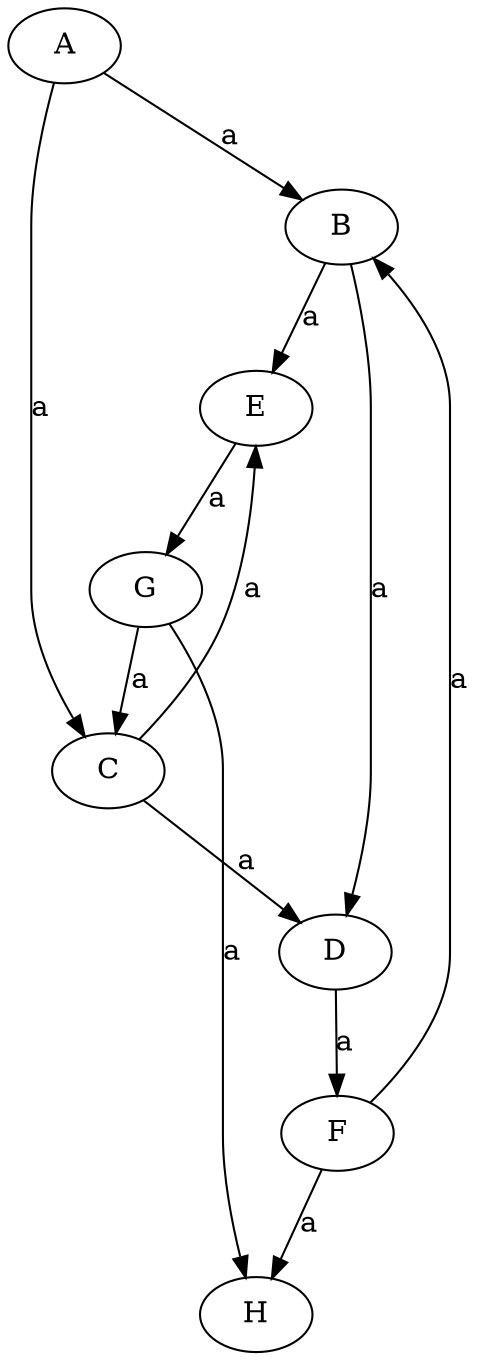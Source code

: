 digraph G{
    A B C D E F G H
    A -> {B C} [label=a]
    B -> D -> F -> H [label=a]
    C -> E -> G -> H [label=a]
    F -> B -> E [label=a]
    G -> C -> D [label=a]
}
/**/